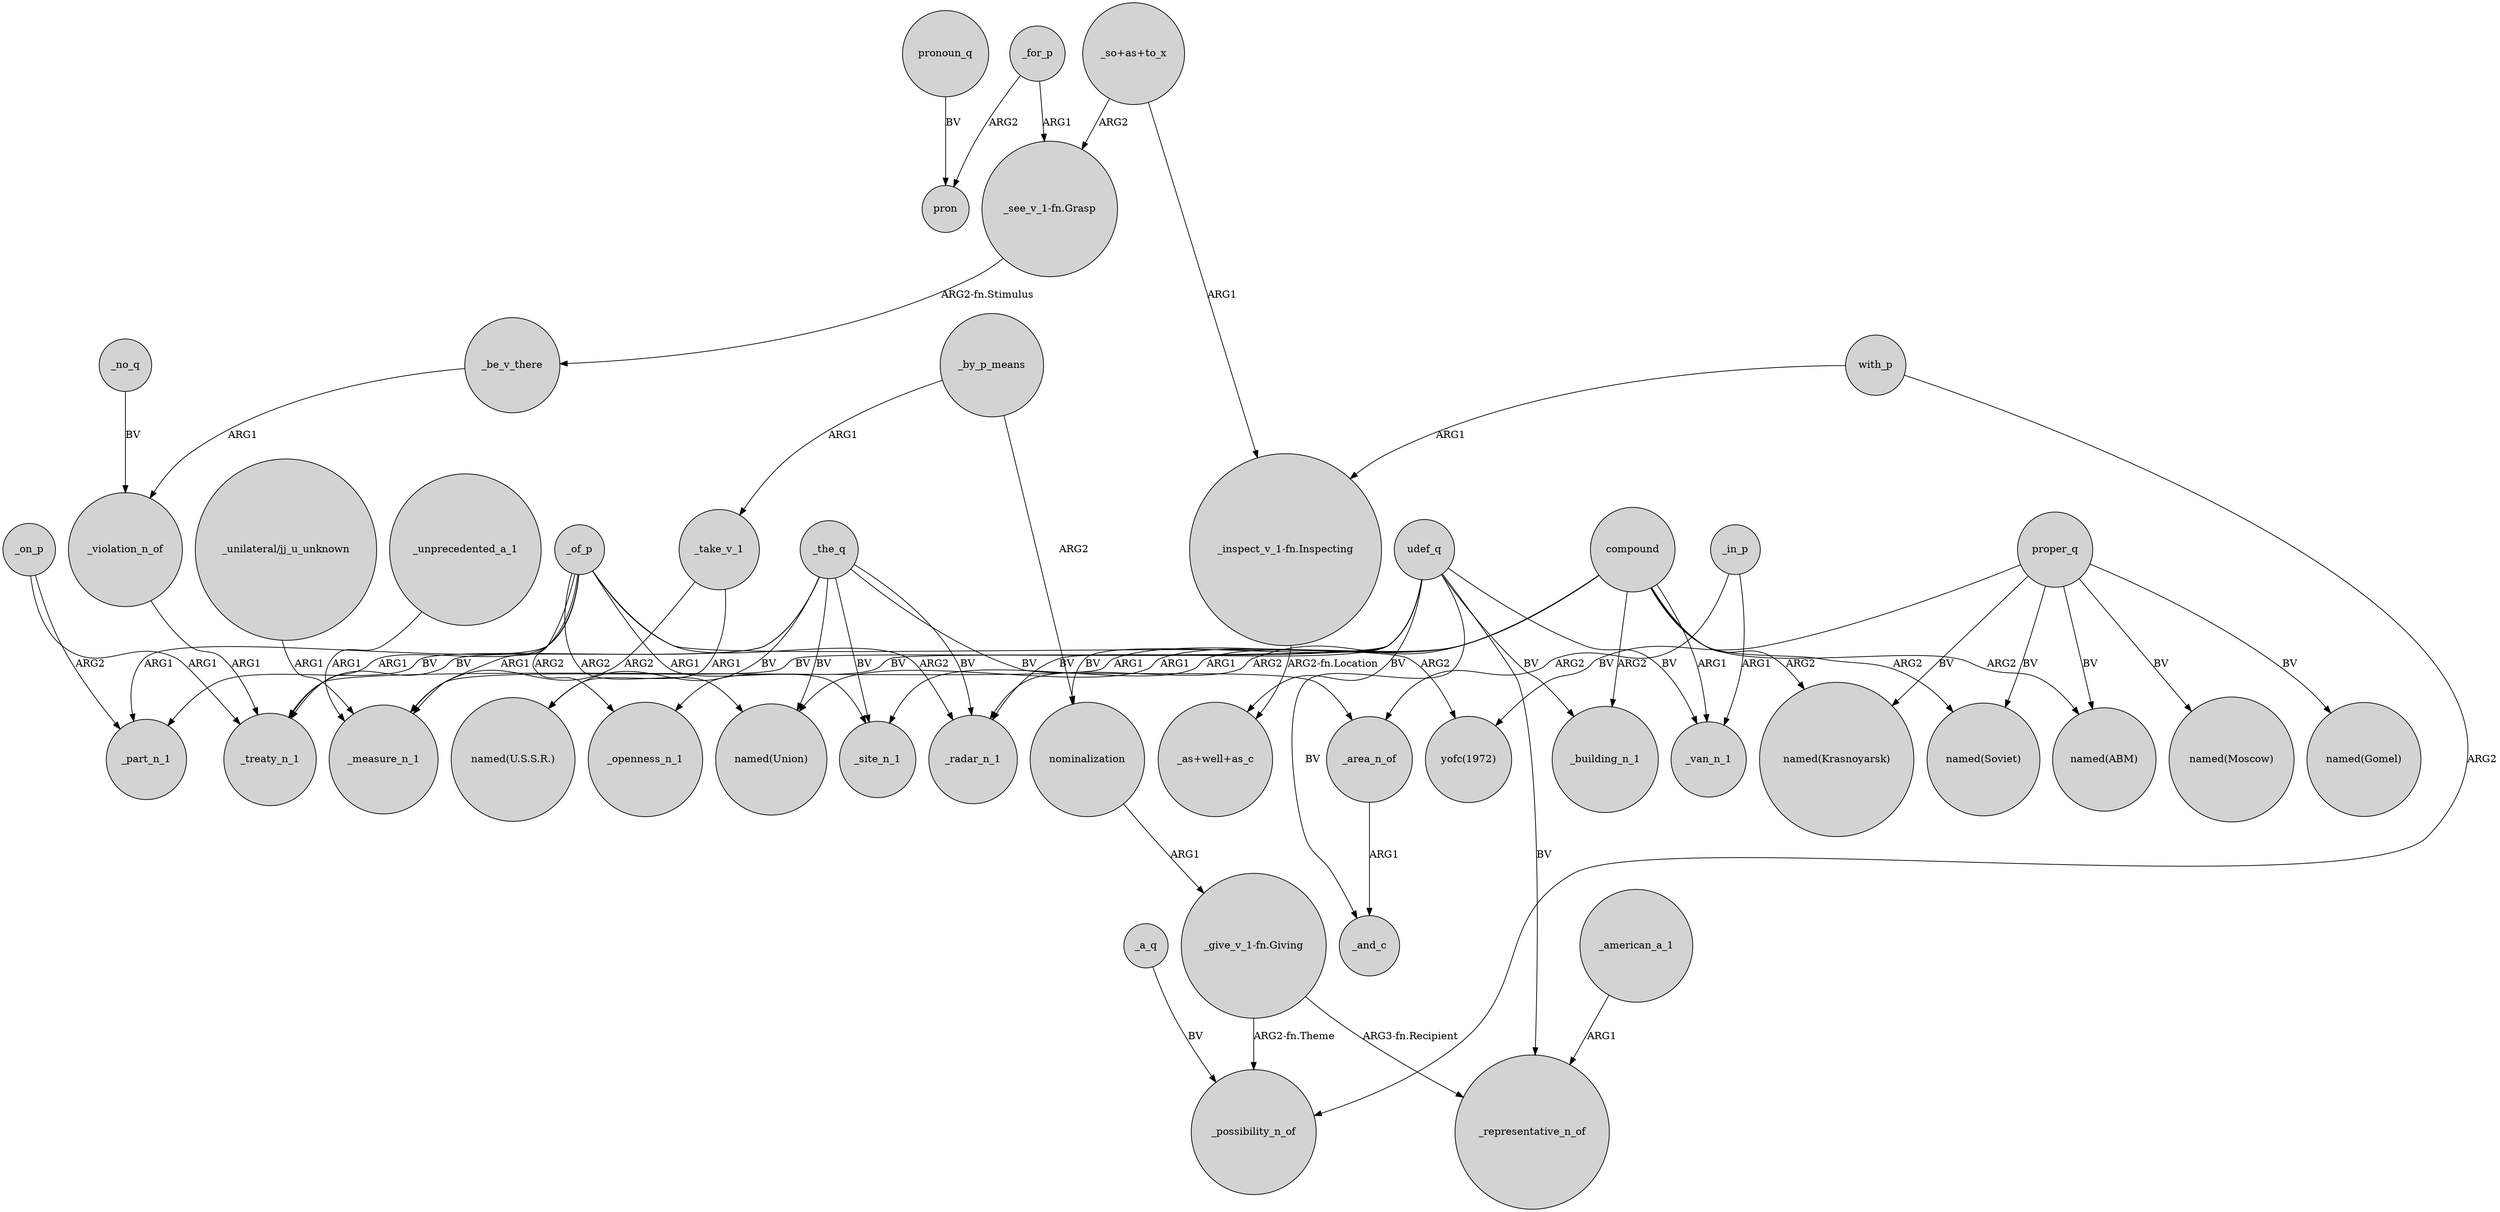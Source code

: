 digraph {
	node [shape=circle style=filled]
	_the_q -> _site_n_1 [label=BV]
	"_give_v_1-fn.Giving" -> _possibility_n_of [label="ARG2-fn.Theme"]
	proper_q -> "named(Moscow)" [label=BV]
	_violation_n_of -> _treaty_n_1 [label=ARG1]
	udef_q -> "_as+well+as_c" [label=BV]
	_by_p_means -> nominalization [label=ARG2]
	proper_q -> "named(ABM)" [label=BV]
	_on_p -> _part_n_1 [label=ARG2]
	udef_q -> _building_n_1 [label=BV]
	compound -> _treaty_n_1 [label=ARG1]
	_the_q -> _treaty_n_1 [label=BV]
	proper_q -> "yofc(1972)" [label=BV]
	compound -> _radar_n_1 [label=ARG2]
	udef_q -> _radar_n_1 [label=BV]
	_of_p -> _site_n_1 [label=ARG1]
	_the_q -> _part_n_1 [label=BV]
	_american_a_1 -> _representative_n_of [label=ARG1]
	proper_q -> "named(Krasnoyarsk)" [label=BV]
	_take_v_1 -> "named(U.S.S.R.)" [label=ARG1]
	_of_p -> _radar_n_1 [label=ARG2]
	"_unilateral/jj_u_unknown" -> _measure_n_1 [label=ARG1]
	"_see_v_1-fn.Grasp" -> _be_v_there [label="ARG2-fn.Stimulus"]
	udef_q -> _representative_n_of [label=BV]
	udef_q -> _van_n_1 [label=BV]
	_of_p -> _part_n_1 [label=ARG1]
	compound -> _van_n_1 [label=ARG1]
	_be_v_there -> _violation_n_of [label=ARG1]
	proper_q -> "named(Soviet)" [label=BV]
	proper_q -> "named(Gomel)" [label=BV]
	_unprecedented_a_1 -> _measure_n_1 [label=ARG1]
	compound -> "named(ABM)" [label=ARG2]
	_the_q -> "named(Union)" [label=BV]
	pronoun_q -> pron [label=BV]
	_of_p -> "named(Union)" [label=ARG2]
	_take_v_1 -> _measure_n_1 [label=ARG2]
	compound -> "named(Union)" [label=ARG1]
	with_p -> _possibility_n_of [label=ARG2]
	with_p -> "_inspect_v_1-fn.Inspecting" [label=ARG1]
	_in_p -> _van_n_1 [label=ARG1]
	_for_p -> pron [label=ARG2]
	_of_p -> _treaty_n_1 [label=ARG1]
	"_give_v_1-fn.Giving" -> _representative_n_of [label="ARG3-fn.Recipient"]
	udef_q -> _measure_n_1 [label=BV]
	_no_q -> _violation_n_of [label=BV]
	_of_p -> "yofc(1972)" [label=ARG2]
	_on_p -> _treaty_n_1 [label=ARG1]
	compound -> "named(Soviet)" [label=ARG2]
	udef_q -> nominalization [label=BV]
	_the_q -> _area_n_of [label=BV]
	_the_q -> "named(U.S.S.R.)" [label=BV]
	nominalization -> "_give_v_1-fn.Giving" [label=ARG1]
	compound -> _building_n_1 [label=ARG2]
	_by_p_means -> _take_v_1 [label=ARG1]
	compound -> "named(Krasnoyarsk)" [label=ARG2]
	udef_q -> _openness_n_1 [label=BV]
	_in_p -> _area_n_of [label=ARG2]
	"_so+as+to_x" -> "_see_v_1-fn.Grasp" [label=ARG2]
	_of_p -> _measure_n_1 [label=ARG1]
	_area_n_of -> _and_c [label=ARG1]
	_of_p -> _openness_n_1 [label=ARG2]
	compound -> _site_n_1 [label=ARG1]
	udef_q -> _and_c [label=BV]
	_the_q -> _radar_n_1 [label=BV]
	"_inspect_v_1-fn.Inspecting" -> "_as+well+as_c" [label="ARG2-fn.Location"]
	"_so+as+to_x" -> "_inspect_v_1-fn.Inspecting" [label=ARG1]
	_for_p -> "_see_v_1-fn.Grasp" [label=ARG1]
	_a_q -> _possibility_n_of [label=BV]
}
